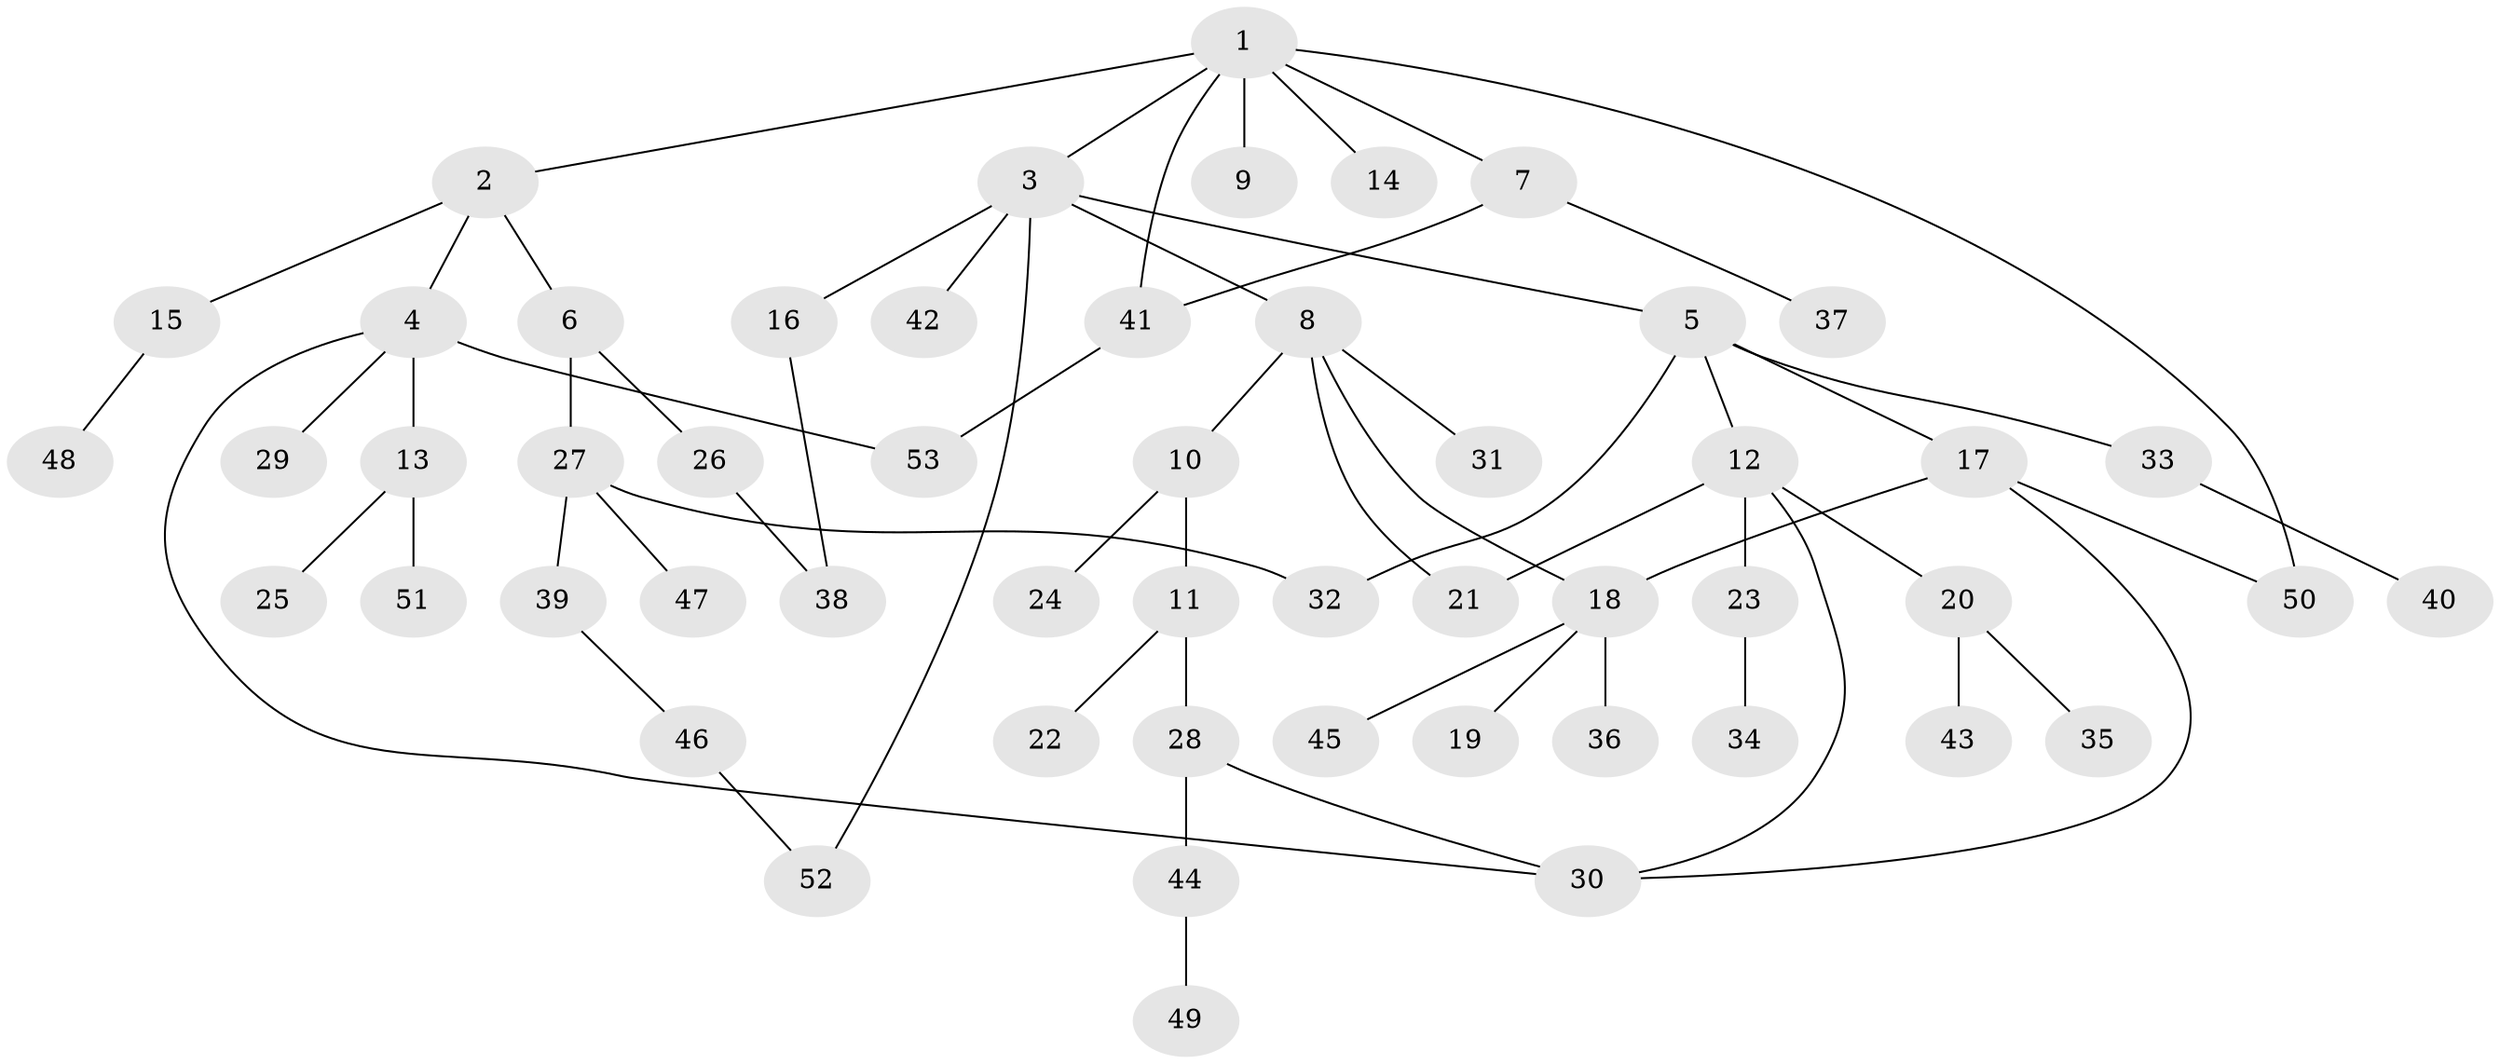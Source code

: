// coarse degree distribution, {7: 0.02857142857142857, 4: 0.08571428571428572, 6: 0.02857142857142857, 5: 0.11428571428571428, 8: 0.02857142857142857, 1: 0.42857142857142855, 2: 0.2857142857142857}
// Generated by graph-tools (version 1.1) at 2025/23/03/03/25 07:23:30]
// undirected, 53 vertices, 63 edges
graph export_dot {
graph [start="1"]
  node [color=gray90,style=filled];
  1;
  2;
  3;
  4;
  5;
  6;
  7;
  8;
  9;
  10;
  11;
  12;
  13;
  14;
  15;
  16;
  17;
  18;
  19;
  20;
  21;
  22;
  23;
  24;
  25;
  26;
  27;
  28;
  29;
  30;
  31;
  32;
  33;
  34;
  35;
  36;
  37;
  38;
  39;
  40;
  41;
  42;
  43;
  44;
  45;
  46;
  47;
  48;
  49;
  50;
  51;
  52;
  53;
  1 -- 2;
  1 -- 3;
  1 -- 7;
  1 -- 9;
  1 -- 14;
  1 -- 41;
  1 -- 50;
  2 -- 4;
  2 -- 6;
  2 -- 15;
  3 -- 5;
  3 -- 8;
  3 -- 16;
  3 -- 42;
  3 -- 52;
  4 -- 13;
  4 -- 29;
  4 -- 30;
  4 -- 53;
  5 -- 12;
  5 -- 17;
  5 -- 32;
  5 -- 33;
  6 -- 26;
  6 -- 27;
  7 -- 37;
  7 -- 41;
  8 -- 10;
  8 -- 21;
  8 -- 31;
  8 -- 18;
  10 -- 11;
  10 -- 24;
  11 -- 22;
  11 -- 28;
  12 -- 20;
  12 -- 23;
  12 -- 30;
  12 -- 21;
  13 -- 25;
  13 -- 51;
  15 -- 48;
  16 -- 38;
  17 -- 18;
  17 -- 30;
  17 -- 50;
  18 -- 19;
  18 -- 36;
  18 -- 45;
  20 -- 35;
  20 -- 43;
  23 -- 34;
  26 -- 38;
  27 -- 39;
  27 -- 47;
  27 -- 32;
  28 -- 44;
  28 -- 30;
  33 -- 40;
  39 -- 46;
  41 -- 53;
  44 -- 49;
  46 -- 52;
}
